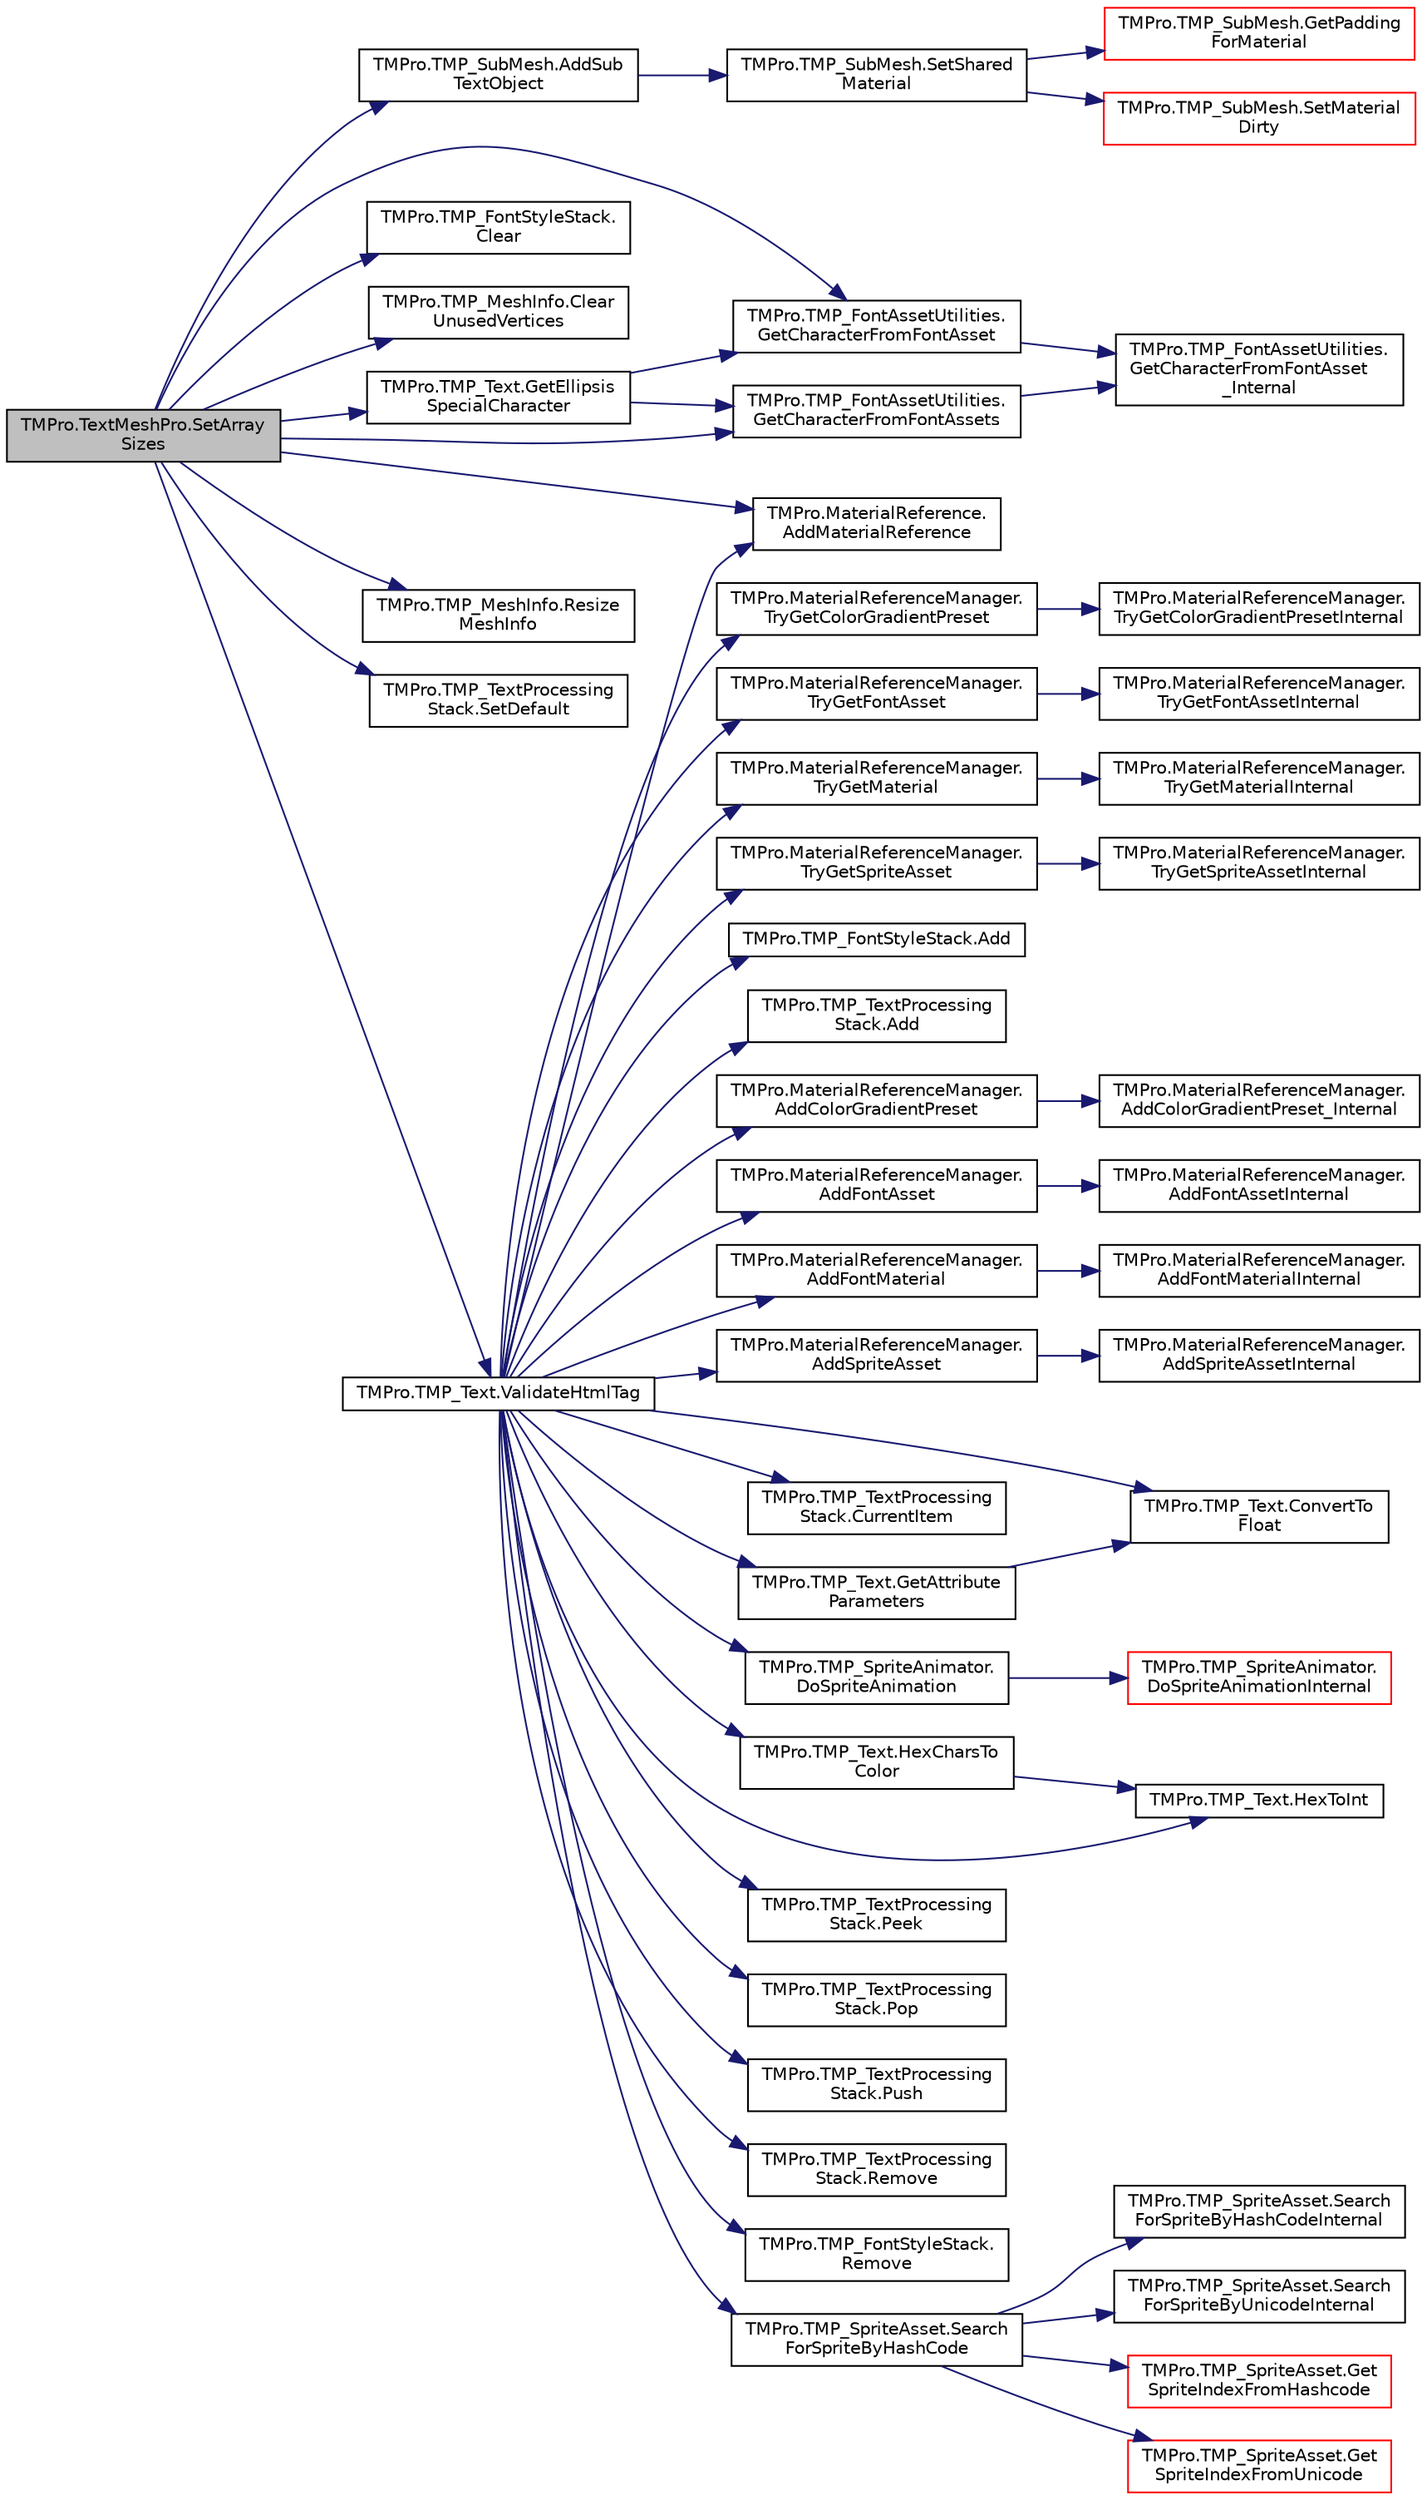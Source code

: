 digraph "TMPro.TextMeshPro.SetArraySizes"
{
 // LATEX_PDF_SIZE
  edge [fontname="Helvetica",fontsize="10",labelfontname="Helvetica",labelfontsize="10"];
  node [fontname="Helvetica",fontsize="10",shape=record];
  rankdir="LR";
  Node1 [label="TMPro.TextMeshPro.SetArray\lSizes",height=0.2,width=0.4,color="black", fillcolor="grey75", style="filled", fontcolor="black",tooltip="Method used to determine the number of visible characters and required buffer allocations."];
  Node1 -> Node2 [color="midnightblue",fontsize="10",style="solid",fontname="Helvetica"];
  Node2 [label="TMPro.MaterialReference.\lAddMaterialReference",height=0.2,width=0.4,color="black", fillcolor="white", style="filled",URL="$struct_t_m_pro_1_1_material_reference.html#a671a784525ebc4709414c442d7af7187",tooltip="Function to add a new material reference and returning its index in the material reference array."];
  Node1 -> Node3 [color="midnightblue",fontsize="10",style="solid",fontname="Helvetica"];
  Node3 [label="TMPro.TMP_SubMesh.AddSub\lTextObject",height=0.2,width=0.4,color="black", fillcolor="white", style="filled",URL="$class_t_m_pro_1_1_t_m_p___sub_mesh.html#aab11f751e99fd3566e382584cc334a4d",tooltip=" "];
  Node3 -> Node4 [color="midnightblue",fontsize="10",style="solid",fontname="Helvetica"];
  Node4 [label="TMPro.TMP_SubMesh.SetShared\lMaterial",height=0.2,width=0.4,color="black", fillcolor="white", style="filled",URL="$class_t_m_pro_1_1_t_m_p___sub_mesh.html#a1793e4ae425e416cf4dc4cac19be5d5b",tooltip="Method to set the shared material."];
  Node4 -> Node5 [color="midnightblue",fontsize="10",style="solid",fontname="Helvetica"];
  Node5 [label="TMPro.TMP_SubMesh.GetPadding\lForMaterial",height=0.2,width=0.4,color="red", fillcolor="white", style="filled",URL="$class_t_m_pro_1_1_t_m_p___sub_mesh.html#a9bcd237fd39eccac2018a497412504ed",tooltip="Function called when the padding value for the material needs to be re-calculated."];
  Node4 -> Node9 [color="midnightblue",fontsize="10",style="solid",fontname="Helvetica"];
  Node9 [label="TMPro.TMP_SubMesh.SetMaterial\lDirty",height=0.2,width=0.4,color="red", fillcolor="white", style="filled",URL="$class_t_m_pro_1_1_t_m_p___sub_mesh.html#a8df49466a47cb2d29a910fb00dfa2af5",tooltip=" "];
  Node1 -> Node11 [color="midnightblue",fontsize="10",style="solid",fontname="Helvetica"];
  Node11 [label="TMPro.TMP_FontStyleStack.\lClear",height=0.2,width=0.4,color="black", fillcolor="white", style="filled",URL="$struct_t_m_pro_1_1_t_m_p___font_style_stack.html#a9f8f80526dcc65ce26a88e0e52637813",tooltip="Clear the basic XML tag stack."];
  Node1 -> Node12 [color="midnightblue",fontsize="10",style="solid",fontname="Helvetica"];
  Node12 [label="TMPro.TMP_MeshInfo.Clear\lUnusedVertices",height=0.2,width=0.4,color="black", fillcolor="white", style="filled",URL="$struct_t_m_pro_1_1_t_m_p___mesh_info.html#a7abd732cdaf4d54113166700701defd4",tooltip="Function to clear the vertices while preserving the Triangles, Normals and Tangents."];
  Node1 -> Node13 [color="midnightblue",fontsize="10",style="solid",fontname="Helvetica"];
  Node13 [label="TMPro.TMP_FontAssetUtilities.\lGetCharacterFromFontAsset",height=0.2,width=0.4,color="black", fillcolor="white", style="filled",URL="$class_t_m_pro_1_1_t_m_p___font_asset_utilities.html#a9d70106b39c64e03f4e62e1f13c0948b",tooltip="Returns the text element (character) for the given unicode value taking into consideration the reques..."];
  Node13 -> Node14 [color="midnightblue",fontsize="10",style="solid",fontname="Helvetica"];
  Node14 [label="TMPro.TMP_FontAssetUtilities.\lGetCharacterFromFontAsset\l_Internal",height=0.2,width=0.4,color="black", fillcolor="white", style="filled",URL="$class_t_m_pro_1_1_t_m_p___font_asset_utilities.html#a22faa12b72e374579a7377572828051d",tooltip="Internal function returning the text element character for the given unicode value taking into consid..."];
  Node1 -> Node15 [color="midnightblue",fontsize="10",style="solid",fontname="Helvetica"];
  Node15 [label="TMPro.TMP_FontAssetUtilities.\lGetCharacterFromFontAssets",height=0.2,width=0.4,color="black", fillcolor="white", style="filled",URL="$class_t_m_pro_1_1_t_m_p___font_asset_utilities.html#afdc59bd1dcec2cddc898a4f034a66dee",tooltip="Returns the text element (character) for the given unicode value taking into consideration the reques..."];
  Node15 -> Node14 [color="midnightblue",fontsize="10",style="solid",fontname="Helvetica"];
  Node1 -> Node16 [color="midnightblue",fontsize="10",style="solid",fontname="Helvetica"];
  Node16 [label="TMPro.TMP_Text.GetEllipsis\lSpecialCharacter",height=0.2,width=0.4,color="black", fillcolor="white", style="filled",URL="$class_t_m_pro_1_1_t_m_p___text.html#a3193988e012b58e178ae978de5e64e6d",tooltip=" "];
  Node16 -> Node13 [color="midnightblue",fontsize="10",style="solid",fontname="Helvetica"];
  Node16 -> Node15 [color="midnightblue",fontsize="10",style="solid",fontname="Helvetica"];
  Node1 -> Node17 [color="midnightblue",fontsize="10",style="solid",fontname="Helvetica"];
  Node17 [label="TMPro.TMP_MeshInfo.Resize\lMeshInfo",height=0.2,width=0.4,color="black", fillcolor="white", style="filled",URL="$struct_t_m_pro_1_1_t_m_p___mesh_info.html#ac2631e006b2107ce543716541a48e5d1",tooltip="Function to resized the content of MeshData and re-assign normals, tangents and triangles."];
  Node1 -> Node18 [color="midnightblue",fontsize="10",style="solid",fontname="Helvetica"];
  Node18 [label="TMPro.TMP_TextProcessing\lStack.SetDefault",height=0.2,width=0.4,color="black", fillcolor="white", style="filled",URL="$struct_t_m_pro_1_1_t_m_p___text_processing_stack.html#a1580e126246f80bf22e81f42b58c103a",tooltip="Function to set the first item on the stack and reset index."];
  Node1 -> Node19 [color="midnightblue",fontsize="10",style="solid",fontname="Helvetica"];
  Node19 [label="TMPro.TMP_Text.ValidateHtmlTag",height=0.2,width=0.4,color="black", fillcolor="white", style="filled",URL="$class_t_m_pro_1_1_t_m_p___text.html#a76d0eee876964ce9802f7176a61e70d7",tooltip="Function to identify and validate the rich tag. Returns the position of the > if the tag was valid."];
  Node19 -> Node20 [color="midnightblue",fontsize="10",style="solid",fontname="Helvetica"];
  Node20 [label="TMPro.TMP_FontStyleStack.Add",height=0.2,width=0.4,color="black", fillcolor="white", style="filled",URL="$struct_t_m_pro_1_1_t_m_p___font_style_stack.html#afb49bfd1712fe787fa32441c01b9c87f",tooltip=" "];
  Node19 -> Node21 [color="midnightblue",fontsize="10",style="solid",fontname="Helvetica"];
  Node21 [label="TMPro.TMP_TextProcessing\lStack.Add",height=0.2,width=0.4,color="black", fillcolor="white", style="filled",URL="$struct_t_m_pro_1_1_t_m_p___text_processing_stack.html#ae714d56264dcfa5e94adebcee1c8e678",tooltip="Function to add a new item to the stack."];
  Node19 -> Node22 [color="midnightblue",fontsize="10",style="solid",fontname="Helvetica"];
  Node22 [label="TMPro.MaterialReferenceManager.\lAddColorGradientPreset",height=0.2,width=0.4,color="black", fillcolor="white", style="filled",URL="$class_t_m_pro_1_1_material_reference_manager.html#aaff4d63fa8a94aa0b4badb98076ce0b3",tooltip="Add new Color Gradient Preset to dictionary."];
  Node22 -> Node23 [color="midnightblue",fontsize="10",style="solid",fontname="Helvetica"];
  Node23 [label="TMPro.MaterialReferenceManager.\lAddColorGradientPreset_Internal",height=0.2,width=0.4,color="black", fillcolor="white", style="filled",URL="$class_t_m_pro_1_1_material_reference_manager.html#a68f69bb113e368f3707df45a21ff53d3",tooltip="Internal method to add a new Color Gradient Preset to the dictionary."];
  Node19 -> Node24 [color="midnightblue",fontsize="10",style="solid",fontname="Helvetica"];
  Node24 [label="TMPro.MaterialReferenceManager.\lAddFontAsset",height=0.2,width=0.4,color="black", fillcolor="white", style="filled",URL="$class_t_m_pro_1_1_material_reference_manager.html#aef7197e07d5b322b6ed3d8baf4d8c0cf",tooltip="Add new font asset reference to dictionary."];
  Node24 -> Node25 [color="midnightblue",fontsize="10",style="solid",fontname="Helvetica"];
  Node25 [label="TMPro.MaterialReferenceManager.\lAddFontAssetInternal",height=0.2,width=0.4,color="black", fillcolor="white", style="filled",URL="$class_t_m_pro_1_1_material_reference_manager.html#abff80a1e0a563c05c798d3f69881775e",tooltip="Add new Font Asset reference to dictionary."];
  Node19 -> Node26 [color="midnightblue",fontsize="10",style="solid",fontname="Helvetica"];
  Node26 [label="TMPro.MaterialReferenceManager.\lAddFontMaterial",height=0.2,width=0.4,color="black", fillcolor="white", style="filled",URL="$class_t_m_pro_1_1_material_reference_manager.html#ad32f019ea73193084d8e7f90f387b679",tooltip="Add new Material reference to dictionary."];
  Node26 -> Node27 [color="midnightblue",fontsize="10",style="solid",fontname="Helvetica"];
  Node27 [label="TMPro.MaterialReferenceManager.\lAddFontMaterialInternal",height=0.2,width=0.4,color="black", fillcolor="white", style="filled",URL="$class_t_m_pro_1_1_material_reference_manager.html#a7bfdccc121693da8b62075044991fd3b",tooltip="Add new material reference to dictionary."];
  Node19 -> Node2 [color="midnightblue",fontsize="10",style="solid",fontname="Helvetica"];
  Node19 -> Node28 [color="midnightblue",fontsize="10",style="solid",fontname="Helvetica"];
  Node28 [label="TMPro.MaterialReferenceManager.\lAddSpriteAsset",height=0.2,width=0.4,color="black", fillcolor="white", style="filled",URL="$class_t_m_pro_1_1_material_reference_manager.html#a3810186f9c82e44d3ca54ed456f6d8bd",tooltip="Add new Sprite Asset to dictionary."];
  Node28 -> Node29 [color="midnightblue",fontsize="10",style="solid",fontname="Helvetica"];
  Node29 [label="TMPro.MaterialReferenceManager.\lAddSpriteAssetInternal",height=0.2,width=0.4,color="black", fillcolor="white", style="filled",URL="$class_t_m_pro_1_1_material_reference_manager.html#ac74256d4f9111735b59454e83fd8c853",tooltip="Internal method to add a new sprite asset to the dictionary."];
  Node19 -> Node30 [color="midnightblue",fontsize="10",style="solid",fontname="Helvetica"];
  Node30 [label="TMPro.TMP_Text.ConvertTo\lFloat",height=0.2,width=0.4,color="black", fillcolor="white", style="filled",URL="$class_t_m_pro_1_1_t_m_p___text.html#a939a6f39042a1079067970d796eeee6f",tooltip="Extracts a float value from char[] assuming we know the position of the start, end and decimal point."];
  Node19 -> Node31 [color="midnightblue",fontsize="10",style="solid",fontname="Helvetica"];
  Node31 [label="TMPro.TMP_TextProcessing\lStack.CurrentItem",height=0.2,width=0.4,color="black", fillcolor="white", style="filled",URL="$struct_t_m_pro_1_1_t_m_p___text_processing_stack.html#a316f48634f9ec9d9823cc7626e6439b8",tooltip="Function to retrieve the current item from the stack."];
  Node19 -> Node32 [color="midnightblue",fontsize="10",style="solid",fontname="Helvetica"];
  Node32 [label="TMPro.TMP_SpriteAnimator.\lDoSpriteAnimation",height=0.2,width=0.4,color="black", fillcolor="white", style="filled",URL="$class_t_m_pro_1_1_t_m_p___sprite_animator.html#aaea8d585b20ea1d6f9d96c60033dc1a6",tooltip=" "];
  Node32 -> Node33 [color="midnightblue",fontsize="10",style="solid",fontname="Helvetica"];
  Node33 [label="TMPro.TMP_SpriteAnimator.\lDoSpriteAnimationInternal",height=0.2,width=0.4,color="red", fillcolor="white", style="filled",URL="$class_t_m_pro_1_1_t_m_p___sprite_animator.html#a67cc7dd827db153552560727532c72cc",tooltip=" "];
  Node19 -> Node35 [color="midnightblue",fontsize="10",style="solid",fontname="Helvetica"];
  Node35 [label="TMPro.TMP_Text.GetAttribute\lParameters",height=0.2,width=0.4,color="black", fillcolor="white", style="filled",URL="$class_t_m_pro_1_1_t_m_p___text.html#ab3d9da8e804599f94e32892cce616560",tooltip="Method which returns the number of parameters used in a tag attribute and populates an array with suc..."];
  Node35 -> Node30 [color="midnightblue",fontsize="10",style="solid",fontname="Helvetica"];
  Node19 -> Node36 [color="midnightblue",fontsize="10",style="solid",fontname="Helvetica"];
  Node36 [label="TMPro.TMP_Text.HexCharsTo\lColor",height=0.2,width=0.4,color="black", fillcolor="white", style="filled",URL="$class_t_m_pro_1_1_t_m_p___text.html#a455f31609db404fc228b7208b97a3a74",tooltip="Method to convert Hex color values to Color32"];
  Node36 -> Node37 [color="midnightblue",fontsize="10",style="solid",fontname="Helvetica"];
  Node37 [label="TMPro.TMP_Text.HexToInt",height=0.2,width=0.4,color="black", fillcolor="white", style="filled",URL="$class_t_m_pro_1_1_t_m_p___text.html#a2c888ce3a21999d51131753730cac678",tooltip="Function to pack scale information in the UV2 Channel."];
  Node19 -> Node37 [color="midnightblue",fontsize="10",style="solid",fontname="Helvetica"];
  Node19 -> Node38 [color="midnightblue",fontsize="10",style="solid",fontname="Helvetica"];
  Node38 [label="TMPro.TMP_TextProcessing\lStack.Peek",height=0.2,width=0.4,color="black", fillcolor="white", style="filled",URL="$struct_t_m_pro_1_1_t_m_p___text_processing_stack.html#a59e978bf54e1905503edf75e0d75bb59",tooltip=" "];
  Node19 -> Node39 [color="midnightblue",fontsize="10",style="solid",fontname="Helvetica"];
  Node39 [label="TMPro.TMP_TextProcessing\lStack.Pop",height=0.2,width=0.4,color="black", fillcolor="white", style="filled",URL="$struct_t_m_pro_1_1_t_m_p___text_processing_stack.html#a96c2a8cc7189e7ed4116adbb6187bb27",tooltip=" "];
  Node19 -> Node40 [color="midnightblue",fontsize="10",style="solid",fontname="Helvetica"];
  Node40 [label="TMPro.TMP_TextProcessing\lStack.Push",height=0.2,width=0.4,color="black", fillcolor="white", style="filled",URL="$struct_t_m_pro_1_1_t_m_p___text_processing_stack.html#a32c376682e5f9ae7a7291676a9974e80",tooltip=" "];
  Node19 -> Node41 [color="midnightblue",fontsize="10",style="solid",fontname="Helvetica"];
  Node41 [label="TMPro.TMP_TextProcessing\lStack.Remove",height=0.2,width=0.4,color="black", fillcolor="white", style="filled",URL="$struct_t_m_pro_1_1_t_m_p___text_processing_stack.html#ae88317fdd03d23ab9ffb5e7dbd22aac1",tooltip="Function to retrieve an item from the stack."];
  Node19 -> Node42 [color="midnightblue",fontsize="10",style="solid",fontname="Helvetica"];
  Node42 [label="TMPro.TMP_FontStyleStack.\lRemove",height=0.2,width=0.4,color="black", fillcolor="white", style="filled",URL="$struct_t_m_pro_1_1_t_m_p___font_style_stack.html#a2d9ff822b2f097a67057a194149077d4",tooltip=" "];
  Node19 -> Node43 [color="midnightblue",fontsize="10",style="solid",fontname="Helvetica"];
  Node43 [label="TMPro.TMP_SpriteAsset.Search\lForSpriteByHashCode",height=0.2,width=0.4,color="black", fillcolor="white", style="filled",URL="$class_t_m_pro_1_1_t_m_p___sprite_asset.html#a0a140b6024a1c437a950681c7c9f4212",tooltip="Search the given sprite asset and fallbacks for a sprite whose hash code value of its name matches th..."];
  Node43 -> Node44 [color="midnightblue",fontsize="10",style="solid",fontname="Helvetica"];
  Node44 [label="TMPro.TMP_SpriteAsset.Get\lSpriteIndexFromHashcode",height=0.2,width=0.4,color="red", fillcolor="white", style="filled",URL="$class_t_m_pro_1_1_t_m_p___sprite_asset.html#a9913527431a09b1d82e42f8365b2533c",tooltip="Function which returns the sprite index using the hashcode of the name"];
  Node43 -> Node47 [color="midnightblue",fontsize="10",style="solid",fontname="Helvetica"];
  Node47 [label="TMPro.TMP_SpriteAsset.Get\lSpriteIndexFromUnicode",height=0.2,width=0.4,color="red", fillcolor="white", style="filled",URL="$class_t_m_pro_1_1_t_m_p___sprite_asset.html#a8ee6b1fc6a39a615005fe6b53c2906a2",tooltip="Returns the index of the sprite for the given unicode value."];
  Node43 -> Node48 [color="midnightblue",fontsize="10",style="solid",fontname="Helvetica"];
  Node48 [label="TMPro.TMP_SpriteAsset.Search\lForSpriteByHashCodeInternal",height=0.2,width=0.4,color="black", fillcolor="white", style="filled",URL="$class_t_m_pro_1_1_t_m_p___sprite_asset.html#afbe1a1b485e7142c69a3ea2862d0794d",tooltip="Search through the given list of sprite assets and fallbacks for a sprite whose hash code value of it..."];
  Node43 -> Node49 [color="midnightblue",fontsize="10",style="solid",fontname="Helvetica"];
  Node49 [label="TMPro.TMP_SpriteAsset.Search\lForSpriteByUnicodeInternal",height=0.2,width=0.4,color="black", fillcolor="white", style="filled",URL="$class_t_m_pro_1_1_t_m_p___sprite_asset.html#a417df8b98b5fbf3bdaaa710531376103",tooltip="Search through the given list of sprite assets and fallbacks for a sprite whose unicode value matches..."];
  Node19 -> Node50 [color="midnightblue",fontsize="10",style="solid",fontname="Helvetica"];
  Node50 [label="TMPro.MaterialReferenceManager.\lTryGetColorGradientPreset",height=0.2,width=0.4,color="black", fillcolor="white", style="filled",URL="$class_t_m_pro_1_1_material_reference_manager.html#a61de4a348042d6714254fd9558f8f632",tooltip="Function returning the Color Gradient Preset corresponding to the provided hash code."];
  Node50 -> Node51 [color="midnightblue",fontsize="10",style="solid",fontname="Helvetica"];
  Node51 [label="TMPro.MaterialReferenceManager.\lTryGetColorGradientPresetInternal",height=0.2,width=0.4,color="black", fillcolor="white", style="filled",URL="$class_t_m_pro_1_1_material_reference_manager.html#a194a3d36c194b2bfd85a0a09b71a614f",tooltip="Internal function returning the Color Gradient Preset corresponding to the provided hash code."];
  Node19 -> Node52 [color="midnightblue",fontsize="10",style="solid",fontname="Helvetica"];
  Node52 [label="TMPro.MaterialReferenceManager.\lTryGetFontAsset",height=0.2,width=0.4,color="black", fillcolor="white", style="filled",URL="$class_t_m_pro_1_1_material_reference_manager.html#aea90526985cf5081a931bfbc4d36af81",tooltip="Function returning the Font Asset corresponding to the provided hash code."];
  Node52 -> Node53 [color="midnightblue",fontsize="10",style="solid",fontname="Helvetica"];
  Node53 [label="TMPro.MaterialReferenceManager.\lTryGetFontAssetInternal",height=0.2,width=0.4,color="black", fillcolor="white", style="filled",URL="$class_t_m_pro_1_1_material_reference_manager.html#aab688b6da9af3e56584030c924ce80e1",tooltip="Internal Function returning the Font Asset corresponding to the provided hash code."];
  Node19 -> Node54 [color="midnightblue",fontsize="10",style="solid",fontname="Helvetica"];
  Node54 [label="TMPro.MaterialReferenceManager.\lTryGetMaterial",height=0.2,width=0.4,color="black", fillcolor="white", style="filled",URL="$class_t_m_pro_1_1_material_reference_manager.html#a4826b2b5ac5de579423e0eaee6955dfc",tooltip="Function returning the Font Material corresponding to the provided hash code."];
  Node54 -> Node55 [color="midnightblue",fontsize="10",style="solid",fontname="Helvetica"];
  Node55 [label="TMPro.MaterialReferenceManager.\lTryGetMaterialInternal",height=0.2,width=0.4,color="black", fillcolor="white", style="filled",URL="$class_t_m_pro_1_1_material_reference_manager.html#a7d64465c6a255460405c16179a90b305",tooltip="Internal function returning the Font Material corresponding to the provided hash code."];
  Node19 -> Node56 [color="midnightblue",fontsize="10",style="solid",fontname="Helvetica"];
  Node56 [label="TMPro.MaterialReferenceManager.\lTryGetSpriteAsset",height=0.2,width=0.4,color="black", fillcolor="white", style="filled",URL="$class_t_m_pro_1_1_material_reference_manager.html#a134f55b51c7660176516e2fe3b71d4ae",tooltip="Function returning the Sprite Asset corresponding to the provided hash code."];
  Node56 -> Node57 [color="midnightblue",fontsize="10",style="solid",fontname="Helvetica"];
  Node57 [label="TMPro.MaterialReferenceManager.\lTryGetSpriteAssetInternal",height=0.2,width=0.4,color="black", fillcolor="white", style="filled",URL="$class_t_m_pro_1_1_material_reference_manager.html#a169391d501cdc93c322c30e10fd97f8d",tooltip="Internal function returning the Sprite Asset corresponding to the provided hash code."];
}
